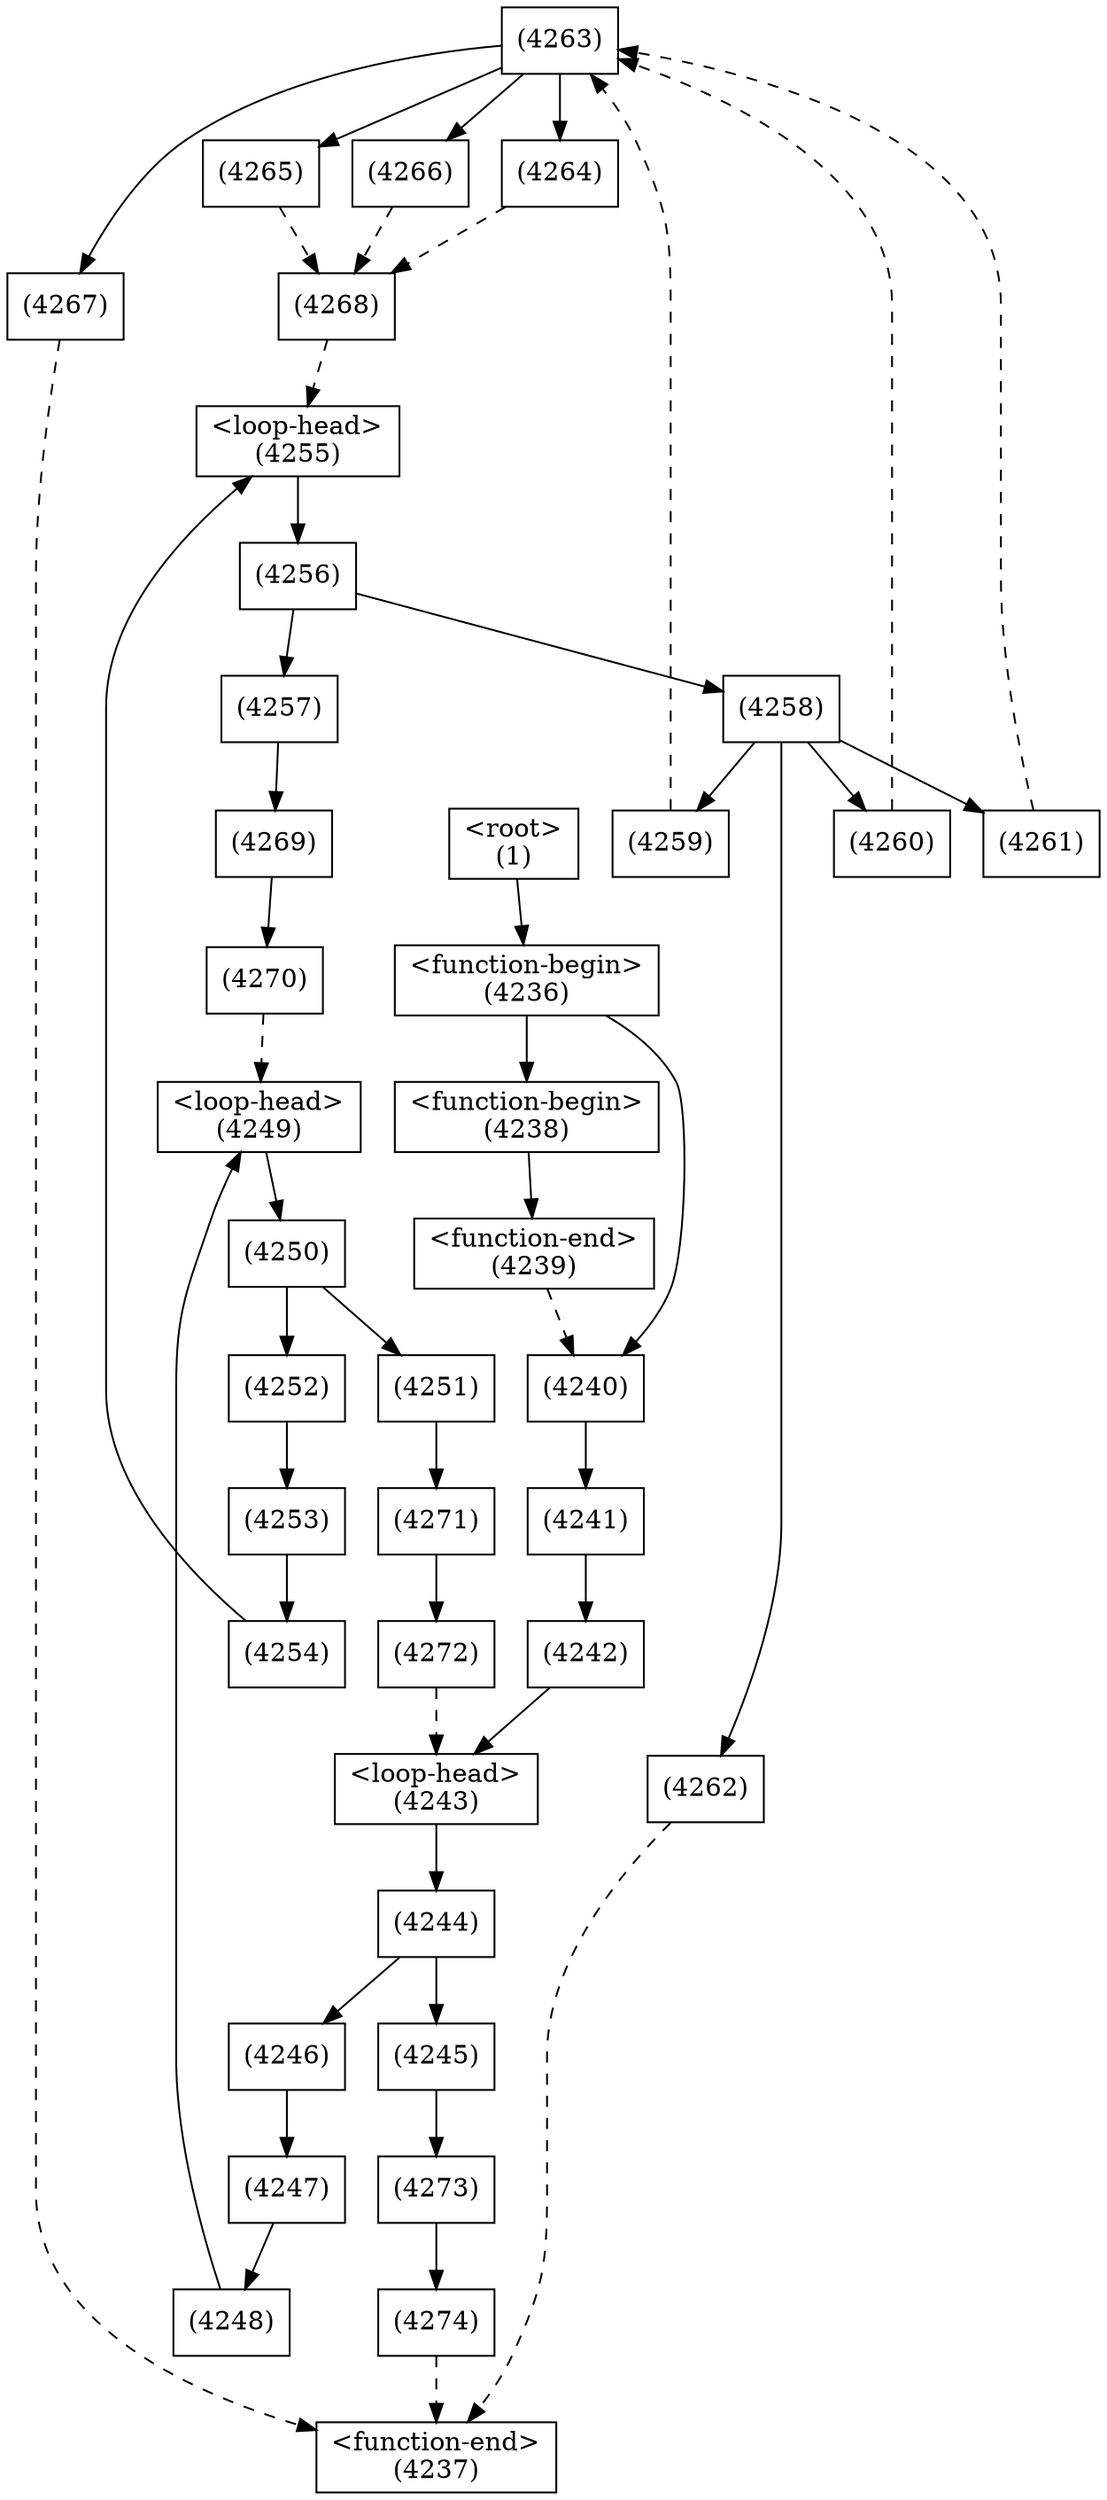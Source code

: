 digraph graphname {
n4274 [shape=box,label="(4274)"];
n4273 -> n4274[style="solid"];
n4273 [shape=box,label="(4273)"];
n4245 -> n4273[style="solid"];
n4272 [shape=box,label="(4272)"];
n4271 -> n4272[style="solid"];
n4271 [shape=box,label="(4271)"];
n4251 -> n4271[style="solid"];
n4270 [shape=box,label="(4270)"];
n4269 -> n4270[style="solid"];
n4269 [shape=box,label="(4269)"];
n4257 -> n4269[style="solid"];
n4268 [shape=box,label="(4268)"];
n4264 -> n4268[style="dashed"];
n4265 -> n4268[style="dashed"];
n4266 -> n4268[style="dashed"];
n4267 [shape=box,label="(4267)"];
n4263 -> n4267[style="solid"];
n4266 [shape=box,label="(4266)"];
n4263 -> n4266[style="solid"];
n4265 [shape=box,label="(4265)"];
n4263 -> n4265[style="solid"];
n4264 [shape=box,label="(4264)"];
n4263 -> n4264[style="solid"];
n4263 [shape=box,label="(4263)"];
n4259 -> n4263[style="dashed"];
n4260 -> n4263[style="dashed"];
n4261 -> n4263[style="dashed"];
n4262 [shape=box,label="(4262)"];
n4258 -> n4262[style="solid"];
n4261 [shape=box,label="(4261)"];
n4258 -> n4261[style="solid"];
n4260 [shape=box,label="(4260)"];
n4258 -> n4260[style="solid"];
n4259 [shape=box,label="(4259)"];
n4258 -> n4259[style="solid"];
n4258 [shape=box,label="(4258)"];
n4256 -> n4258[style="solid"];
n4257 [shape=box,label="(4257)"];
n4256 -> n4257[style="solid"];
n4256 [shape=box,label="(4256)"];
n4255 -> n4256[style="solid"];
n4255 [shape=box,label="<loop-head>
(4255)"];
n4268 -> n4255[style="dashed"];
n4254 -> n4255[style="solid"];
n4254 [shape=box,label="(4254)"];
n4253 -> n4254[style="solid"];
n4253 [shape=box,label="(4253)"];
n4252 -> n4253[style="solid"];
n4252 [shape=box,label="(4252)"];
n4250 -> n4252[style="solid"];
n4251 [shape=box,label="(4251)"];
n4250 -> n4251[style="solid"];
n4250 [shape=box,label="(4250)"];
n4249 -> n4250[style="solid"];
n4249 [shape=box,label="<loop-head>
(4249)"];
n4270 -> n4249[style="dashed"];
n4248 -> n4249[style="solid"];
n4248 [shape=box,label="(4248)"];
n4247 -> n4248[style="solid"];
n4247 [shape=box,label="(4247)"];
n4246 -> n4247[style="solid"];
n4246 [shape=box,label="(4246)"];
n4244 -> n4246[style="solid"];
n4245 [shape=box,label="(4245)"];
n4244 -> n4245[style="solid"];
n4244 [shape=box,label="(4244)"];
n4243 -> n4244[style="solid"];
n4243 [shape=box,label="<loop-head>
(4243)"];
n4272 -> n4243[style="dashed"];
n4242 -> n4243[style="solid"];
n4242 [shape=box,label="(4242)"];
n4241 -> n4242[style="solid"];
n4241 [shape=box,label="(4241)"];
n4240 -> n4241[style="solid"];
n4240 [shape=box,label="(4240)"];
n4239 -> n4240[style="dashed"];
n4236 -> n4240[style="solid"];
n4239 [shape=box,label="<function-end>
(4239)"];
n4238 -> n4239[style="solid"];
n4238 [shape=box,label="<function-begin>
(4238)"];
n4236 -> n4238[style="solid"];
n4237 [shape=box,label="<function-end>
(4237)"];
n4274 -> n4237[style="dashed"];
n4267 -> n4237[style="dashed"];
n4262 -> n4237[style="dashed"];
n4236 [shape=box,label="<function-begin>
(4236)"];
n1 -> n4236[style="solid"];
n1 [shape=box,label="<root>
(1)"];
}
